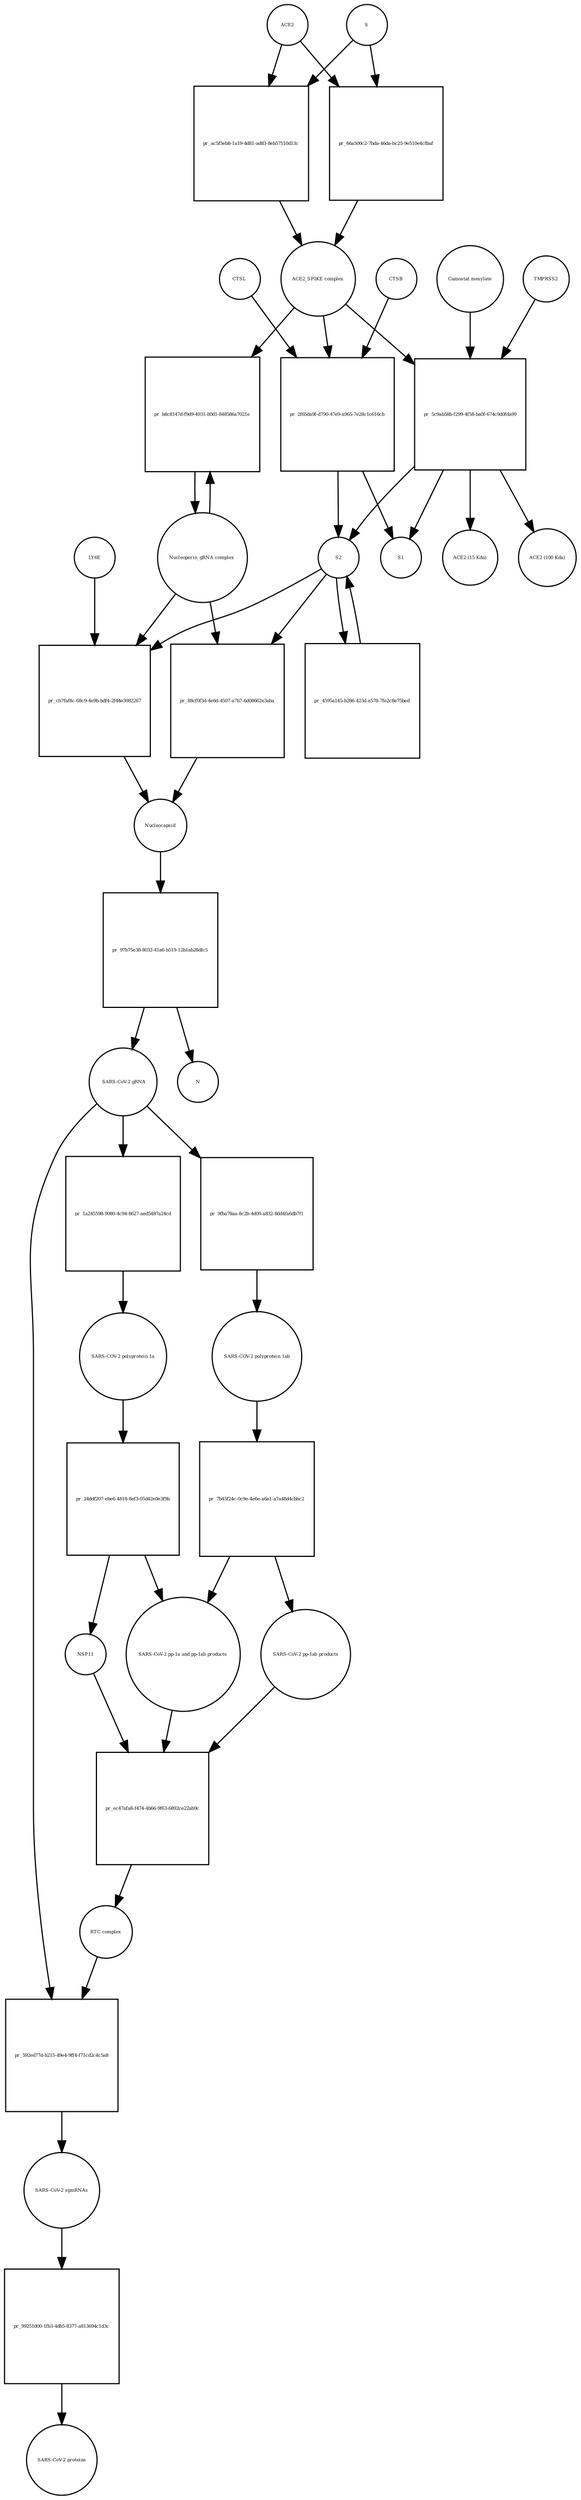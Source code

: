 strict digraph  {
ACE2 [annotation="", bipartite=0, cls=macromolecule, fontsize=4, label=ACE2, shape=circle];
"pr_ac5f5eb8-1a19-4d81-ad83-8eb57510d13c" [annotation="", bipartite=1, cls=process, fontsize=4, label="pr_ac5f5eb8-1a19-4d81-ad83-8eb57510d13c", shape=square];
"ACE2_SPIKE complex" [annotation="", bipartite=0, cls=complex, fontsize=4, label="ACE2_SPIKE complex", shape=circle];
S [annotation="", bipartite=0, cls="macromolecule multimer", fontsize=4, label=S, shape=circle];
"Nucleoporin_gRNA complex " [annotation="", bipartite=0, cls=complex, fontsize=4, label="Nucleoporin_gRNA complex ", shape=circle];
"pr_b8c8147d-f9d9-4931-80d1-848586a7021e" [annotation="", bipartite=1, cls=process, fontsize=4, label="pr_b8c8147d-f9d9-4931-80d1-848586a7021e", shape=square];
"pr_2f65da9f-d790-47e9-a965-7e28c1c616cb" [annotation="", bipartite=1, cls=process, fontsize=4, label="pr_2f65da9f-d790-47e9-a965-7e28c1c616cb", shape=square];
S2 [annotation="", bipartite=0, cls=macromolecule, fontsize=4, label=S2, shape=circle];
CTSB [annotation="", bipartite=0, cls=macromolecule, fontsize=4, label=CTSB, shape=circle];
CTSL [annotation="", bipartite=0, cls=macromolecule, fontsize=4, label=CTSL, shape=circle];
S1 [annotation="", bipartite=0, cls=macromolecule, fontsize=4, label=S1, shape=circle];
"pr_5c9ab58b-f299-4f58-ba0f-674c9d0fda99" [annotation="", bipartite=1, cls=process, fontsize=4, label="pr_5c9ab58b-f299-4f58-ba0f-674c9d0fda99", shape=square];
TMPRSS2 [annotation="", bipartite=0, cls=macromolecule, fontsize=4, label=TMPRSS2, shape=circle];
"Camostat mesylate" [annotation="urn_miriam_pubchem.compound_2536", bipartite=0, cls="simple chemical", fontsize=4, label="Camostat mesylate", shape=circle];
"ACE2 (15 Kda)" [annotation="", bipartite=0, cls=macromolecule, fontsize=4, label="ACE2 (15 Kda)", shape=circle];
"ACE2 (100 Kda)" [annotation="", bipartite=0, cls=macromolecule, fontsize=4, label="ACE2 (100 Kda)", shape=circle];
"pr_66a500c2-7bda-46da-bc25-9e510e4cfbaf" [annotation="", bipartite=1, cls=process, fontsize=4, label="pr_66a500c2-7bda-46da-bc25-9e510e4cfbaf", shape=square];
"pr_cb7faf8c-68c9-4e9b-bdf4-2f44e3982267" [annotation="", bipartite=1, cls=process, fontsize=4, label="pr_cb7faf8c-68c9-4e9b-bdf4-2f44e3982267", shape=square];
Nucleocapsid [annotation="", bipartite=0, cls=complex, fontsize=4, label=Nucleocapsid, shape=circle];
LY6E [annotation="", bipartite=0, cls=macromolecule, fontsize=4, label=LY6E, shape=circle];
"pr_4595a145-b286-423d-a578-7fe2c8e75bed" [annotation="", bipartite=1, cls=process, fontsize=4, label="pr_4595a145-b286-423d-a578-7fe2c8e75bed", shape=square];
"pr_88cf0f3d-4e6d-4507-a7b7-6d08662e3aba" [annotation="", bipartite=1, cls=process, fontsize=4, label="pr_88cf0f3d-4e6d-4507-a7b7-6d08662e3aba", shape=square];
" SARS-CoV-2 gRNA" [annotation="", bipartite=0, cls="nucleic acid feature", fontsize=4, label=" SARS-CoV-2 gRNA", shape=circle];
"pr_9fba78aa-8c2b-4d09-a832-8dd4fa6db7f1" [annotation="", bipartite=1, cls=process, fontsize=4, label="pr_9fba78aa-8c2b-4d09-a832-8dd4fa6db7f1", shape=square];
"SARS-COV-2 polyprotein 1ab" [annotation="", bipartite=0, cls=macromolecule, fontsize=4, label="SARS-COV-2 polyprotein 1ab", shape=circle];
"pr_97b75e38-8032-41a6-b519-12b1ab28dfc5" [annotation="", bipartite=1, cls=process, fontsize=4, label="pr_97b75e38-8032-41a6-b519-12b1ab28dfc5", shape=square];
N [annotation="", bipartite=0, cls=macromolecule, fontsize=4, label=N, shape=circle];
"pr_592ed77d-b215-49e4-9ff4-f71cd2c4c5a8" [annotation="", bipartite=1, cls=process, fontsize=4, label="pr_592ed77d-b215-49e4-9ff4-f71cd2c4c5a8", shape=square];
"SARS-CoV-2 sgmRNAs" [annotation="", bipartite=0, cls=complex, fontsize=4, label="SARS-CoV-2 sgmRNAs", shape=circle];
"RTC complex" [annotation="", bipartite=0, cls=complex, fontsize=4, label="RTC complex", shape=circle];
"pr_99251d00-1fb3-4db5-8377-a813694c1d3c" [annotation="", bipartite=1, cls=process, fontsize=4, label="pr_99251d00-1fb3-4db5-8377-a813694c1d3c", shape=square];
"SARS-CoV-2 proteins" [annotation="", bipartite=0, cls=complex, fontsize=4, label="SARS-CoV-2 proteins", shape=circle];
"pr_7b45f24c-0c9e-4e6e-a6a1-a7a48d4cbbc2" [annotation="", bipartite=1, cls=process, fontsize=4, label="pr_7b45f24c-0c9e-4e6e-a6a1-a7a48d4cbbc2", shape=square];
"SARS-CoV-2 pp-1ab products" [annotation="", bipartite=0, cls=complex, fontsize=4, label="SARS-CoV-2 pp-1ab products", shape=circle];
"SARS-CoV-2 pp-1a and pp-1ab products" [annotation="", bipartite=0, cls=complex, fontsize=4, label="SARS-CoV-2 pp-1a and pp-1ab products", shape=circle];
"pr_ec47afa8-f474-4b66-9f63-6892ce22ab9c" [annotation="", bipartite=1, cls=process, fontsize=4, label="pr_ec47afa8-f474-4b66-9f63-6892ce22ab9c", shape=square];
NSP11 [annotation="", bipartite=0, cls=macromolecule, fontsize=4, label=NSP11, shape=circle];
"SARS-COV-2 polyprotein 1a" [annotation="", bipartite=0, cls=macromolecule, fontsize=4, label="SARS-COV-2 polyprotein 1a", shape=circle];
"pr_24ddf207-ebe6-4818-8ef3-05d42e0e3f9b" [annotation="", bipartite=1, cls=process, fontsize=4, label="pr_24ddf207-ebe6-4818-8ef3-05d42e0e3f9b", shape=square];
"pr_1a245598-9080-4c94-8627-aed5487a24cd" [annotation="", bipartite=1, cls=process, fontsize=4, label="pr_1a245598-9080-4c94-8627-aed5487a24cd", shape=square];
ACE2 -> "pr_ac5f5eb8-1a19-4d81-ad83-8eb57510d13c"  [annotation="", interaction_type=consumption];
ACE2 -> "pr_66a500c2-7bda-46da-bc25-9e510e4cfbaf"  [annotation="", interaction_type=consumption];
"pr_ac5f5eb8-1a19-4d81-ad83-8eb57510d13c" -> "ACE2_SPIKE complex"  [annotation="", interaction_type=production];
"ACE2_SPIKE complex" -> "pr_b8c8147d-f9d9-4931-80d1-848586a7021e"  [annotation="urn_miriam_pubmed_32142651|urn_miriam_pubmed_32094589", interaction_type=stimulation];
"ACE2_SPIKE complex" -> "pr_2f65da9f-d790-47e9-a965-7e28c1c616cb"  [annotation="", interaction_type=consumption];
"ACE2_SPIKE complex" -> "pr_5c9ab58b-f299-4f58-ba0f-674c9d0fda99"  [annotation="", interaction_type=consumption];
S -> "pr_ac5f5eb8-1a19-4d81-ad83-8eb57510d13c"  [annotation="", interaction_type=consumption];
S -> "pr_66a500c2-7bda-46da-bc25-9e510e4cfbaf"  [annotation="", interaction_type=consumption];
"Nucleoporin_gRNA complex " -> "pr_b8c8147d-f9d9-4931-80d1-848586a7021e"  [annotation="", interaction_type=consumption];
"Nucleoporin_gRNA complex " -> "pr_cb7faf8c-68c9-4e9b-bdf4-2f44e3982267"  [annotation="", interaction_type=consumption];
"Nucleoporin_gRNA complex " -> "pr_88cf0f3d-4e6d-4507-a7b7-6d08662e3aba"  [annotation="", interaction_type=consumption];
"pr_b8c8147d-f9d9-4931-80d1-848586a7021e" -> "Nucleoporin_gRNA complex "  [annotation="", interaction_type=production];
"pr_2f65da9f-d790-47e9-a965-7e28c1c616cb" -> S2  [annotation="", interaction_type=production];
"pr_2f65da9f-d790-47e9-a965-7e28c1c616cb" -> S1  [annotation="", interaction_type=production];
S2 -> "pr_cb7faf8c-68c9-4e9b-bdf4-2f44e3982267"  [annotation="urn_miriam_doi_10.1101%2F2020.03.05.979260|urn_miriam_doi_10.1101%2F2020.04.02.021469", interaction_type=stimulation];
S2 -> "pr_4595a145-b286-423d-a578-7fe2c8e75bed"  [annotation="", interaction_type=consumption];
S2 -> "pr_88cf0f3d-4e6d-4507-a7b7-6d08662e3aba"  [annotation="", interaction_type=stimulation];
CTSB -> "pr_2f65da9f-d790-47e9-a965-7e28c1c616cb"  [annotation=urn_miriam_pubmed_32142651, interaction_type=catalysis];
CTSL -> "pr_2f65da9f-d790-47e9-a965-7e28c1c616cb"  [annotation=urn_miriam_pubmed_32142651, interaction_type=catalysis];
"pr_5c9ab58b-f299-4f58-ba0f-674c9d0fda99" -> S2  [annotation="", interaction_type=production];
"pr_5c9ab58b-f299-4f58-ba0f-674c9d0fda99" -> S1  [annotation="", interaction_type=production];
"pr_5c9ab58b-f299-4f58-ba0f-674c9d0fda99" -> "ACE2 (15 Kda)"  [annotation="", interaction_type=production];
"pr_5c9ab58b-f299-4f58-ba0f-674c9d0fda99" -> "ACE2 (100 Kda)"  [annotation="", interaction_type=production];
TMPRSS2 -> "pr_5c9ab58b-f299-4f58-ba0f-674c9d0fda99"  [annotation="urn_miriam_pubmed_32142651|urn_miriam_pubmed_32094589|urn_miriam_pubmed_24227843", interaction_type=catalysis];
"Camostat mesylate" -> "pr_5c9ab58b-f299-4f58-ba0f-674c9d0fda99"  [annotation="urn_miriam_pubmed_32142651|urn_miriam_pubmed_32094589|urn_miriam_pubmed_24227843", interaction_type=inhibition];
"pr_66a500c2-7bda-46da-bc25-9e510e4cfbaf" -> "ACE2_SPIKE complex"  [annotation="", interaction_type=production];
"pr_cb7faf8c-68c9-4e9b-bdf4-2f44e3982267" -> Nucleocapsid  [annotation="", interaction_type=production];
Nucleocapsid -> "pr_97b75e38-8032-41a6-b519-12b1ab28dfc5"  [annotation="", interaction_type=consumption];
LY6E -> "pr_cb7faf8c-68c9-4e9b-bdf4-2f44e3982267"  [annotation="urn_miriam_doi_10.1101%2F2020.03.05.979260|urn_miriam_doi_10.1101%2F2020.04.02.021469", interaction_type=inhibition];
"pr_4595a145-b286-423d-a578-7fe2c8e75bed" -> S2  [annotation="", interaction_type=production];
"pr_88cf0f3d-4e6d-4507-a7b7-6d08662e3aba" -> Nucleocapsid  [annotation="", interaction_type=production];
" SARS-CoV-2 gRNA" -> "pr_9fba78aa-8c2b-4d09-a832-8dd4fa6db7f1"  [annotation="", interaction_type=consumption];
" SARS-CoV-2 gRNA" -> "pr_592ed77d-b215-49e4-9ff4-f71cd2c4c5a8"  [annotation="", interaction_type=consumption];
" SARS-CoV-2 gRNA" -> "pr_1a245598-9080-4c94-8627-aed5487a24cd"  [annotation="", interaction_type=consumption];
"pr_9fba78aa-8c2b-4d09-a832-8dd4fa6db7f1" -> "SARS-COV-2 polyprotein 1ab"  [annotation="", interaction_type=production];
"SARS-COV-2 polyprotein 1ab" -> "pr_7b45f24c-0c9e-4e6e-a6a1-a7a48d4cbbc2"  [annotation=urn_miriam_pubmed_31226023, interaction_type=catalysis];
"pr_97b75e38-8032-41a6-b519-12b1ab28dfc5" -> " SARS-CoV-2 gRNA"  [annotation="", interaction_type=production];
"pr_97b75e38-8032-41a6-b519-12b1ab28dfc5" -> N  [annotation="", interaction_type=production];
"pr_592ed77d-b215-49e4-9ff4-f71cd2c4c5a8" -> "SARS-CoV-2 sgmRNAs"  [annotation="", interaction_type=production];
"SARS-CoV-2 sgmRNAs" -> "pr_99251d00-1fb3-4db5-8377-a813694c1d3c"  [annotation="", interaction_type=consumption];
"RTC complex" -> "pr_592ed77d-b215-49e4-9ff4-f71cd2c4c5a8"  [annotation=urn_miriam_pubmed_31226023, interaction_type="necessary stimulation"];
"pr_99251d00-1fb3-4db5-8377-a813694c1d3c" -> "SARS-CoV-2 proteins"  [annotation="", interaction_type=production];
"pr_7b45f24c-0c9e-4e6e-a6a1-a7a48d4cbbc2" -> "SARS-CoV-2 pp-1ab products"  [annotation="", interaction_type=production];
"pr_7b45f24c-0c9e-4e6e-a6a1-a7a48d4cbbc2" -> "SARS-CoV-2 pp-1a and pp-1ab products"  [annotation="", interaction_type=production];
"SARS-CoV-2 pp-1ab products" -> "pr_ec47afa8-f474-4b66-9f63-6892ce22ab9c"  [annotation="", interaction_type=consumption];
"SARS-CoV-2 pp-1a and pp-1ab products" -> "pr_ec47afa8-f474-4b66-9f63-6892ce22ab9c"  [annotation="", interaction_type=consumption];
"pr_ec47afa8-f474-4b66-9f63-6892ce22ab9c" -> "RTC complex"  [annotation="", interaction_type=production];
NSP11 -> "pr_ec47afa8-f474-4b66-9f63-6892ce22ab9c"  [annotation="", interaction_type=consumption];
"SARS-COV-2 polyprotein 1a" -> "pr_24ddf207-ebe6-4818-8ef3-05d42e0e3f9b"  [annotation=urn_miriam_pubmed_31226023, interaction_type=catalysis];
"pr_24ddf207-ebe6-4818-8ef3-05d42e0e3f9b" -> NSP11  [annotation="", interaction_type=production];
"pr_24ddf207-ebe6-4818-8ef3-05d42e0e3f9b" -> "SARS-CoV-2 pp-1a and pp-1ab products"  [annotation="", interaction_type=production];
"pr_1a245598-9080-4c94-8627-aed5487a24cd" -> "SARS-COV-2 polyprotein 1a"  [annotation="", interaction_type=production];
}
